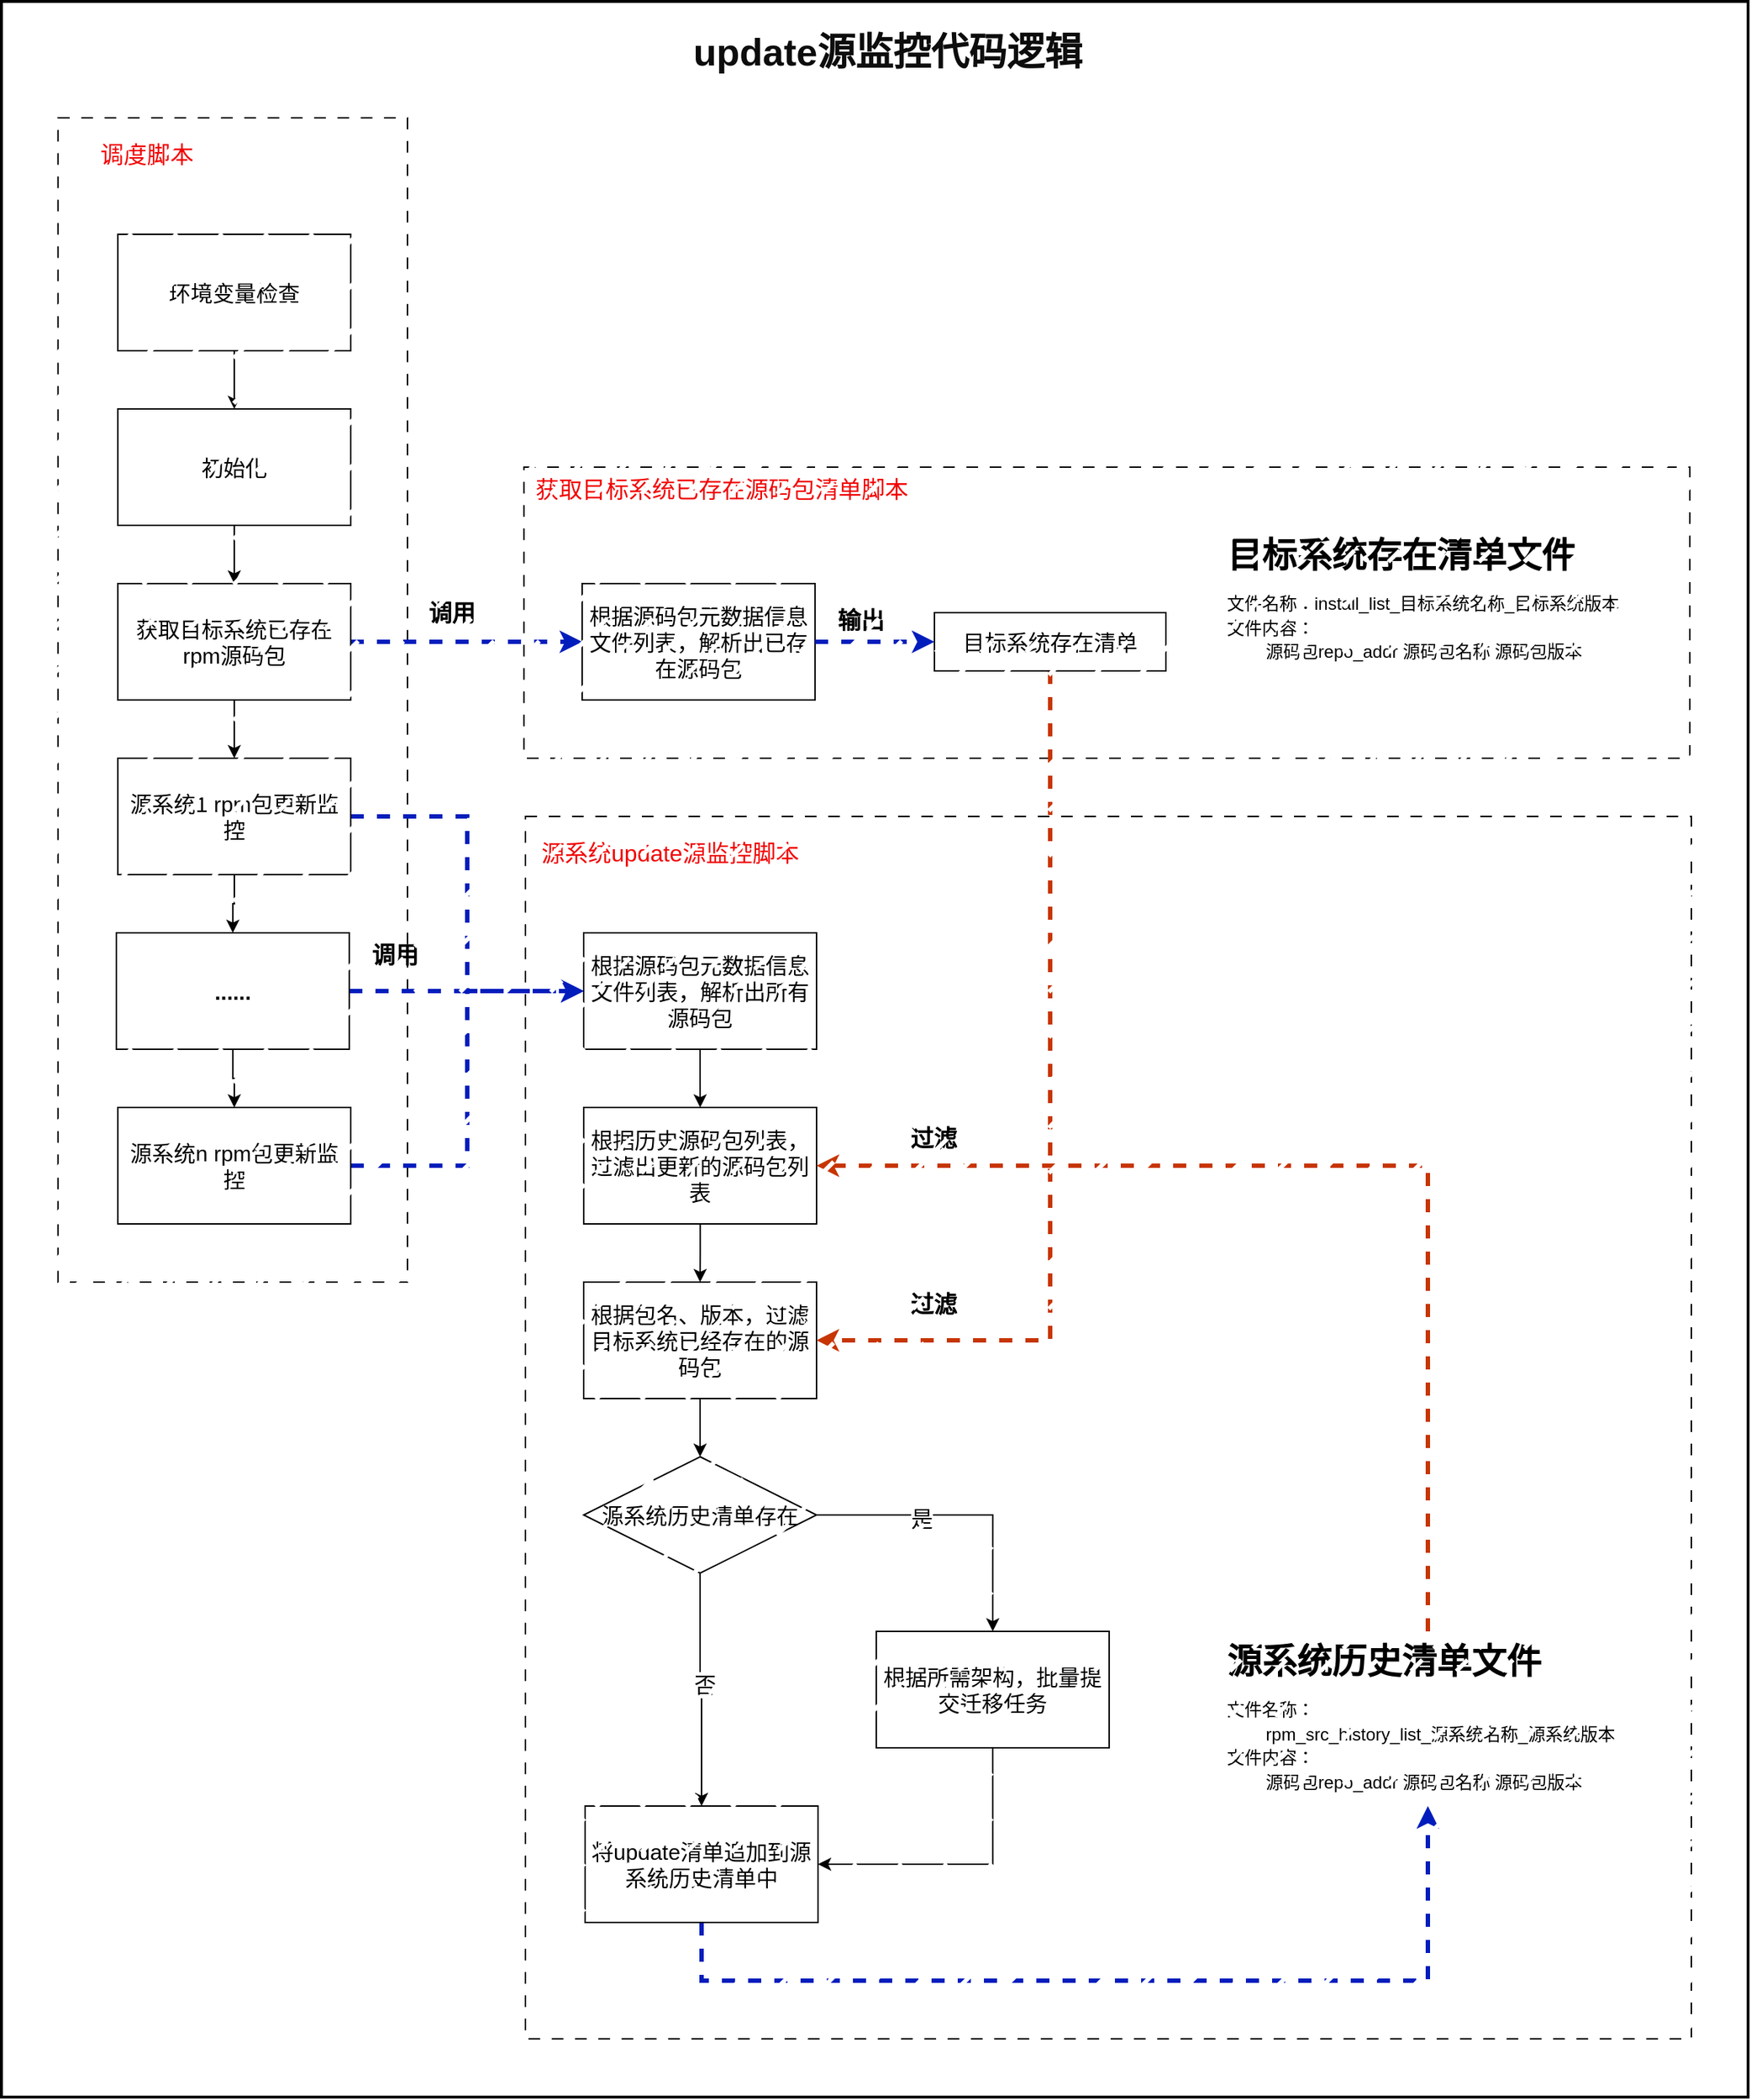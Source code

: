 <mxfile version="24.7.17">
  <diagram name="第 1 页" id="gQKwrbpdDcLALgzKd0WU">
    <mxGraphModel dx="7687" dy="453" grid="1" gridSize="10" guides="1" tooltips="1" connect="1" arrows="1" fold="1" page="1" pageScale="1" pageWidth="827" pageHeight="1169" math="0" shadow="0">
      <root>
        <mxCell id="0" />
        <mxCell id="1" parent="0" />
        <mxCell id="V7nIqocJNu07dlvDADYR-212" value="" style="rounded=0;whiteSpace=wrap;html=1;fillStyle=dashed;dashed=1;dashPattern=8 8;" parent="1" vertex="1">
          <mxGeometry x="200" y="4440" width="801.05" height="840" as="geometry" />
        </mxCell>
        <mxCell id="V7nIqocJNu07dlvDADYR-193" value="" style="rounded=0;whiteSpace=wrap;html=1;fillStyle=dashed;dashed=1;dashPattern=8 8;" parent="1" vertex="1">
          <mxGeometry x="198.95" y="4200" width="801.05" height="200" as="geometry" />
        </mxCell>
        <mxCell id="V7nIqocJNu07dlvDADYR-194" value="" style="rounded=0;whiteSpace=wrap;html=1;fillStyle=dashed;dashed=1;dashPattern=8 8;" parent="1" vertex="1">
          <mxGeometry x="-121.15" y="3960" width="240.1" height="800" as="geometry" />
        </mxCell>
        <mxCell id="V7nIqocJNu07dlvDADYR-183" style="edgeStyle=orthogonalEdgeStyle;rounded=0;orthogonalLoop=1;jettySize=auto;html=1;" parent="1" source="V7nIqocJNu07dlvDADYR-163" target="V7nIqocJNu07dlvDADYR-164" edge="1">
          <mxGeometry relative="1" as="geometry" />
        </mxCell>
        <mxCell id="V7nIqocJNu07dlvDADYR-163" value="环境变量检查" style="rounded=0;whiteSpace=wrap;html=1;fontSize=15;" parent="1" vertex="1">
          <mxGeometry x="-80.05" y="4040" width="160" height="80" as="geometry" />
        </mxCell>
        <mxCell id="V7nIqocJNu07dlvDADYR-184" style="edgeStyle=orthogonalEdgeStyle;rounded=0;orthogonalLoop=1;jettySize=auto;html=1;" parent="1" source="V7nIqocJNu07dlvDADYR-164" target="V7nIqocJNu07dlvDADYR-165" edge="1">
          <mxGeometry relative="1" as="geometry" />
        </mxCell>
        <mxCell id="V7nIqocJNu07dlvDADYR-164" value="初始化" style="rounded=0;whiteSpace=wrap;html=1;fontSize=15;" parent="1" vertex="1">
          <mxGeometry x="-80.05" y="4160" width="160" height="80" as="geometry" />
        </mxCell>
        <mxCell id="V7nIqocJNu07dlvDADYR-176" style="edgeStyle=orthogonalEdgeStyle;rounded=0;orthogonalLoop=1;jettySize=auto;html=1;entryX=0;entryY=0.5;entryDx=0;entryDy=0;dashed=1;strokeColor=#001DBC;strokeWidth=3;align=center;verticalAlign=middle;fontFamily=Helvetica;fontSize=11;fontColor=default;labelBackgroundColor=default;endArrow=classic;fillColor=#0050ef;" parent="1" source="V7nIqocJNu07dlvDADYR-165" target="V7nIqocJNu07dlvDADYR-169" edge="1">
          <mxGeometry relative="1" as="geometry" />
        </mxCell>
        <mxCell id="V7nIqocJNu07dlvDADYR-185" style="edgeStyle=orthogonalEdgeStyle;rounded=0;orthogonalLoop=1;jettySize=auto;html=1;entryX=0.5;entryY=0;entryDx=0;entryDy=0;" parent="1" source="V7nIqocJNu07dlvDADYR-165" target="V7nIqocJNu07dlvDADYR-166" edge="1">
          <mxGeometry relative="1" as="geometry" />
        </mxCell>
        <mxCell id="V7nIqocJNu07dlvDADYR-165" value="获取目标系统已存在rpm源码包" style="rounded=0;whiteSpace=wrap;html=1;fontSize=15;" parent="1" vertex="1">
          <mxGeometry x="-80.05" y="4280" width="160" height="80" as="geometry" />
        </mxCell>
        <mxCell id="V7nIqocJNu07dlvDADYR-186" style="edgeStyle=orthogonalEdgeStyle;rounded=0;orthogonalLoop=1;jettySize=auto;html=1;entryX=0.5;entryY=0;entryDx=0;entryDy=0;" parent="1" source="V7nIqocJNu07dlvDADYR-166" target="V7nIqocJNu07dlvDADYR-167" edge="1">
          <mxGeometry relative="1" as="geometry" />
        </mxCell>
        <mxCell id="V7nIqocJNu07dlvDADYR-189" style="edgeStyle=orthogonalEdgeStyle;rounded=0;orthogonalLoop=1;jettySize=auto;html=1;entryX=0;entryY=0.5;entryDx=0;entryDy=0;dashed=1;strokeColor=#001DBC;strokeWidth=3;align=center;verticalAlign=middle;fontFamily=Helvetica;fontSize=11;fontColor=default;labelBackgroundColor=default;endArrow=classic;fillColor=#0050ef;" parent="1" source="V7nIqocJNu07dlvDADYR-166" target="V7nIqocJNu07dlvDADYR-170" edge="1">
          <mxGeometry relative="1" as="geometry" />
        </mxCell>
        <mxCell id="V7nIqocJNu07dlvDADYR-166" value="源系统1 rpm包更新监控" style="rounded=0;whiteSpace=wrap;html=1;fontSize=15;" parent="1" vertex="1">
          <mxGeometry x="-80.05" y="4400" width="160" height="80" as="geometry" />
        </mxCell>
        <mxCell id="V7nIqocJNu07dlvDADYR-187" style="edgeStyle=orthogonalEdgeStyle;rounded=0;orthogonalLoop=1;jettySize=auto;html=1;entryX=0.5;entryY=0;entryDx=0;entryDy=0;" parent="1" source="V7nIqocJNu07dlvDADYR-167" target="V7nIqocJNu07dlvDADYR-168" edge="1">
          <mxGeometry relative="1" as="geometry" />
        </mxCell>
        <mxCell id="V7nIqocJNu07dlvDADYR-188" style="edgeStyle=orthogonalEdgeStyle;rounded=0;orthogonalLoop=1;jettySize=auto;html=1;entryX=0;entryY=0.5;entryDx=0;entryDy=0;dashed=1;strokeColor=#001DBC;strokeWidth=3;align=center;verticalAlign=middle;fontFamily=Helvetica;fontSize=11;fontColor=default;labelBackgroundColor=default;endArrow=classic;fillColor=#0050ef;" parent="1" source="V7nIqocJNu07dlvDADYR-167" target="V7nIqocJNu07dlvDADYR-170" edge="1">
          <mxGeometry relative="1" as="geometry" />
        </mxCell>
        <mxCell id="V7nIqocJNu07dlvDADYR-167" value="......" style="rounded=0;whiteSpace=wrap;html=1;fontSize=15;fontStyle=1" parent="1" vertex="1">
          <mxGeometry x="-81.05" y="4520" width="160" height="80" as="geometry" />
        </mxCell>
        <mxCell id="V7nIqocJNu07dlvDADYR-190" style="edgeStyle=orthogonalEdgeStyle;rounded=0;orthogonalLoop=1;jettySize=auto;html=1;entryX=0;entryY=0.5;entryDx=0;entryDy=0;dashed=1;strokeColor=#001DBC;strokeWidth=3;align=center;verticalAlign=middle;fontFamily=Helvetica;fontSize=11;fontColor=default;labelBackgroundColor=default;endArrow=classic;fillColor=#0050ef;" parent="1" source="V7nIqocJNu07dlvDADYR-168" target="V7nIqocJNu07dlvDADYR-170" edge="1">
          <mxGeometry relative="1" as="geometry" />
        </mxCell>
        <mxCell id="V7nIqocJNu07dlvDADYR-168" value="源系统n rpm包更新监控" style="rounded=0;whiteSpace=wrap;html=1;fontSize=15;" parent="1" vertex="1">
          <mxGeometry x="-80.05" y="4640" width="160" height="80" as="geometry" />
        </mxCell>
        <mxCell id="V7nIqocJNu07dlvDADYR-169" value="根据源码包元数据信息文件列表，解析出已存在源码包" style="rounded=0;whiteSpace=wrap;html=1;fontSize=15;" parent="1" vertex="1">
          <mxGeometry x="238.95" y="4280" width="160" height="80" as="geometry" />
        </mxCell>
        <mxCell id="V7nIqocJNu07dlvDADYR-177" style="edgeStyle=orthogonalEdgeStyle;rounded=0;orthogonalLoop=1;jettySize=auto;html=1;entryX=0.5;entryY=0;entryDx=0;entryDy=0;" parent="1" source="V7nIqocJNu07dlvDADYR-170" target="V7nIqocJNu07dlvDADYR-171" edge="1">
          <mxGeometry relative="1" as="geometry" />
        </mxCell>
        <mxCell id="V7nIqocJNu07dlvDADYR-170" value="根据源码包元数据信息文件列表，解析出所有源码包" style="rounded=0;whiteSpace=wrap;html=1;fontSize=15;" parent="1" vertex="1">
          <mxGeometry x="240.0" y="4520" width="160" height="80" as="geometry" />
        </mxCell>
        <mxCell id="V7nIqocJNu07dlvDADYR-178" style="edgeStyle=orthogonalEdgeStyle;rounded=0;orthogonalLoop=1;jettySize=auto;html=1;entryX=0.5;entryY=0;entryDx=0;entryDy=0;" parent="1" source="V7nIqocJNu07dlvDADYR-171" target="V7nIqocJNu07dlvDADYR-172" edge="1">
          <mxGeometry relative="1" as="geometry" />
        </mxCell>
        <mxCell id="V7nIqocJNu07dlvDADYR-171" value="根据历史源码包列表，过滤出更新的源码包列表" style="rounded=0;whiteSpace=wrap;html=1;fontSize=15;" parent="1" vertex="1">
          <mxGeometry x="240.05" y="4640" width="160" height="80" as="geometry" />
        </mxCell>
        <mxCell id="V7nIqocJNu07dlvDADYR-179" style="edgeStyle=orthogonalEdgeStyle;rounded=0;orthogonalLoop=1;jettySize=auto;html=1;entryX=0.5;entryY=0;entryDx=0;entryDy=0;" parent="1" source="V7nIqocJNu07dlvDADYR-172" target="V7nIqocJNu07dlvDADYR-173" edge="1">
          <mxGeometry relative="1" as="geometry" />
        </mxCell>
        <mxCell id="V7nIqocJNu07dlvDADYR-172" value="根据包名、版本，过滤目标系统已经存在的源码包" style="rounded=0;whiteSpace=wrap;html=1;fontSize=15;" parent="1" vertex="1">
          <mxGeometry x="240.0" y="4760" width="160" height="80" as="geometry" />
        </mxCell>
        <mxCell id="V7nIqocJNu07dlvDADYR-180" style="edgeStyle=orthogonalEdgeStyle;rounded=0;orthogonalLoop=1;jettySize=auto;html=1;entryX=0.5;entryY=0;entryDx=0;entryDy=0;fontSize=15;" parent="1" source="V7nIqocJNu07dlvDADYR-173" target="V7nIqocJNu07dlvDADYR-174" edge="1">
          <mxGeometry relative="1" as="geometry" />
        </mxCell>
        <mxCell id="V7nIqocJNu07dlvDADYR-211" value="否" style="edgeLabel;html=1;align=center;verticalAlign=middle;resizable=0;points=[];fontSize=15;" parent="V7nIqocJNu07dlvDADYR-180" vertex="1" connectable="0">
          <mxGeometry x="-0.064" y="3" relative="1" as="geometry">
            <mxPoint as="offset" />
          </mxGeometry>
        </mxCell>
        <mxCell id="V7nIqocJNu07dlvDADYR-181" style="edgeStyle=orthogonalEdgeStyle;rounded=0;orthogonalLoop=1;jettySize=auto;html=1;entryX=0.5;entryY=0;entryDx=0;entryDy=0;fontSize=15;" parent="1" source="V7nIqocJNu07dlvDADYR-173" target="V7nIqocJNu07dlvDADYR-175" edge="1">
          <mxGeometry relative="1" as="geometry" />
        </mxCell>
        <mxCell id="V7nIqocJNu07dlvDADYR-209" value="是" style="edgeLabel;html=1;align=center;verticalAlign=middle;resizable=0;points=[];fontSize=15;" parent="V7nIqocJNu07dlvDADYR-181" vertex="1" connectable="0">
          <mxGeometry x="-0.291" y="-2" relative="1" as="geometry">
            <mxPoint as="offset" />
          </mxGeometry>
        </mxCell>
        <mxCell id="V7nIqocJNu07dlvDADYR-173" value="源系统历史清单存在" style="rhombus;whiteSpace=wrap;html=1;fontSize=15;" parent="1" vertex="1">
          <mxGeometry x="240" y="4880" width="160" height="80" as="geometry" />
        </mxCell>
        <mxCell id="V7nIqocJNu07dlvDADYR-205" style="edgeStyle=orthogonalEdgeStyle;rounded=0;orthogonalLoop=1;jettySize=auto;html=1;entryX=0.5;entryY=1;entryDx=0;entryDy=0;exitX=0.5;exitY=1;exitDx=0;exitDy=0;dashed=1;strokeColor=#001DBC;strokeWidth=3;align=center;verticalAlign=middle;fontFamily=Helvetica;fontSize=11;fontColor=default;labelBackgroundColor=default;endArrow=classic;fillColor=#0050ef;" parent="1" source="V7nIqocJNu07dlvDADYR-174" target="V7nIqocJNu07dlvDADYR-204" edge="1">
          <mxGeometry relative="1" as="geometry">
            <Array as="points">
              <mxPoint x="321" y="5240" />
              <mxPoint x="820" y="5240" />
            </Array>
          </mxGeometry>
        </mxCell>
        <mxCell id="V7nIqocJNu07dlvDADYR-174" value="将update清单追加到源系统历史清单中" style="rounded=0;whiteSpace=wrap;html=1;fontSize=15;" parent="1" vertex="1">
          <mxGeometry x="241.0" y="5120" width="160" height="80" as="geometry" />
        </mxCell>
        <mxCell id="V7nIqocJNu07dlvDADYR-182" style="edgeStyle=orthogonalEdgeStyle;rounded=0;orthogonalLoop=1;jettySize=auto;html=1;entryX=1;entryY=0.5;entryDx=0;entryDy=0;exitX=0.5;exitY=1;exitDx=0;exitDy=0;fontSize=15;" parent="1" source="V7nIqocJNu07dlvDADYR-175" target="V7nIqocJNu07dlvDADYR-174" edge="1">
          <mxGeometry relative="1" as="geometry" />
        </mxCell>
        <mxCell id="V7nIqocJNu07dlvDADYR-175" value="根据所需架构，批量提交迁移任务" style="rounded=0;whiteSpace=wrap;html=1;fontSize=15;" parent="1" vertex="1">
          <mxGeometry x="441.05" y="5000" width="160" height="80" as="geometry" />
        </mxCell>
        <mxCell id="V7nIqocJNu07dlvDADYR-191" value="调用" style="text;html=1;align=center;verticalAlign=middle;resizable=0;points=[];autosize=1;strokeColor=none;fillColor=none;fontSize=16;fontStyle=1" parent="1" vertex="1">
          <mxGeometry x="118.95" y="4285" width="60" height="30" as="geometry" />
        </mxCell>
        <mxCell id="V7nIqocJNu07dlvDADYR-192" value="调用" style="text;html=1;align=center;verticalAlign=middle;resizable=0;points=[];autosize=1;strokeColor=none;fillColor=none;fontSize=16;fontStyle=1" parent="1" vertex="1">
          <mxGeometry x="79.95" y="4520" width="60" height="30" as="geometry" />
        </mxCell>
        <mxCell id="V7nIqocJNu07dlvDADYR-197" style="edgeStyle=orthogonalEdgeStyle;rounded=0;orthogonalLoop=1;jettySize=auto;html=1;entryX=0;entryY=0.5;entryDx=0;entryDy=0;dashed=1;strokeColor=#001DBC;strokeWidth=3;align=center;verticalAlign=middle;fontFamily=Helvetica;fontSize=11;fontColor=default;labelBackgroundColor=default;endArrow=classic;fillColor=#0050ef;exitX=1;exitY=0.5;exitDx=0;exitDy=0;" parent="1" source="V7nIqocJNu07dlvDADYR-169" target="V7nIqocJNu07dlvDADYR-199" edge="1">
          <mxGeometry relative="1" as="geometry">
            <mxPoint x="495" y="4320" as="sourcePoint" />
          </mxGeometry>
        </mxCell>
        <mxCell id="V7nIqocJNu07dlvDADYR-202" style="edgeStyle=orthogonalEdgeStyle;rounded=0;orthogonalLoop=1;jettySize=auto;html=1;entryX=1;entryY=0.5;entryDx=0;entryDy=0;exitX=0.5;exitY=1;exitDx=0;exitDy=0;dashed=1;strokeColor=#C73500;strokeWidth=3;align=center;verticalAlign=middle;fontFamily=Helvetica;fontSize=11;fontColor=default;labelBackgroundColor=default;endArrow=classic;fillColor=#fa6800;" parent="1" source="V7nIqocJNu07dlvDADYR-199" target="V7nIqocJNu07dlvDADYR-172" edge="1">
          <mxGeometry relative="1" as="geometry" />
        </mxCell>
        <mxCell id="V7nIqocJNu07dlvDADYR-199" value="目标系统存在清单" style="rounded=0;whiteSpace=wrap;html=1;fontSize=15;" parent="1" vertex="1">
          <mxGeometry x="481.0" y="4300" width="159" height="40" as="geometry" />
        </mxCell>
        <mxCell id="V7nIqocJNu07dlvDADYR-200" value="输出" style="text;html=1;align=center;verticalAlign=middle;resizable=0;points=[];autosize=1;strokeColor=none;fillColor=none;fontSize=16;fontStyle=1" parent="1" vertex="1">
          <mxGeometry x="400.0" y="4290" width="60" height="30" as="geometry" />
        </mxCell>
        <mxCell id="V7nIqocJNu07dlvDADYR-201" value="&lt;h1 style=&quot;margin-top: 0px;&quot;&gt;目标系统存在清单文件&lt;/h1&gt;&lt;p style=&quot;line-height: 40%;&quot;&gt;文件名称：install_list_目标系统名称_目标系统版本&lt;/p&gt;&lt;p style=&quot;line-height: 40%;&quot;&gt;文件内容：&lt;/p&gt;&lt;p style=&quot;line-height: 40%;&quot;&gt;&lt;span style=&quot;white-space: pre;&quot;&gt;&#x9;&lt;/span&gt;源码包repo_addr 源码包名称 源码包版本&lt;br&gt;&lt;/p&gt;" style="text;html=1;whiteSpace=wrap;overflow=hidden;rounded=0;" parent="1" vertex="1">
          <mxGeometry x="680" y="4240" width="280" height="110" as="geometry" />
        </mxCell>
        <mxCell id="V7nIqocJNu07dlvDADYR-206" style="edgeStyle=orthogonalEdgeStyle;rounded=0;orthogonalLoop=1;jettySize=auto;html=1;entryX=1;entryY=0.5;entryDx=0;entryDy=0;exitX=0.5;exitY=0;exitDx=0;exitDy=0;dashed=1;strokeColor=#C73500;strokeWidth=3;align=center;verticalAlign=middle;fontFamily=Helvetica;fontSize=11;fontColor=default;labelBackgroundColor=default;endArrow=classic;fillColor=#fa6800;" parent="1" source="V7nIqocJNu07dlvDADYR-204" target="V7nIqocJNu07dlvDADYR-171" edge="1">
          <mxGeometry relative="1" as="geometry" />
        </mxCell>
        <mxCell id="V7nIqocJNu07dlvDADYR-204" value="&lt;h1 style=&quot;margin-top: 0px;&quot;&gt;源系统历史清单文件&lt;/h1&gt;&lt;p style=&quot;line-height: 40%;&quot;&gt;文件名称：&lt;/p&gt;&lt;p style=&quot;line-height: 40%;&quot;&gt;&lt;span style=&quot;white-space: pre;&quot;&gt;&#x9;&lt;/span&gt;rpm_src_history_list_源系统名称_源系统版本&lt;/p&gt;&lt;p style=&quot;line-height: 40%;&quot;&gt;文件内容：&lt;/p&gt;&lt;p style=&quot;line-height: 40%;&quot;&gt;&lt;span style=&quot;white-space: pre;&quot;&gt;&#x9;&lt;/span&gt;源码包repo_addr 源码包名称 源码包版本&lt;br&gt;&lt;/p&gt;" style="text;html=1;whiteSpace=wrap;overflow=hidden;rounded=0;" parent="1" vertex="1">
          <mxGeometry x="680" y="5000" width="280" height="120" as="geometry" />
        </mxCell>
        <mxCell id="V7nIqocJNu07dlvDADYR-207" value="过滤" style="text;html=1;align=center;verticalAlign=middle;resizable=0;points=[];autosize=1;strokeColor=none;fillColor=none;fontSize=16;fontStyle=1" parent="1" vertex="1">
          <mxGeometry x="450" y="4760" width="60" height="30" as="geometry" />
        </mxCell>
        <mxCell id="V7nIqocJNu07dlvDADYR-208" value="过滤" style="text;html=1;align=center;verticalAlign=middle;resizable=0;points=[];autosize=1;strokeColor=none;fillColor=none;fontSize=16;fontStyle=1" parent="1" vertex="1">
          <mxGeometry x="449.95" y="4646" width="60" height="30" as="geometry" />
        </mxCell>
        <mxCell id="V7nIqocJNu07dlvDADYR-213" value="获取目标系统已存在源码包清单脚本" style="text;html=1;align=center;verticalAlign=middle;whiteSpace=wrap;rounded=0;fontSize=16;fontColor=#f20202;" parent="1" vertex="1">
          <mxGeometry x="200" y="4200" width="270" height="30" as="geometry" />
        </mxCell>
        <mxCell id="V7nIqocJNu07dlvDADYR-214" value="调度脚本" style="text;html=1;align=center;verticalAlign=middle;whiteSpace=wrap;rounded=0;fontSize=16;fontColor=#f20202;" parent="1" vertex="1">
          <mxGeometry x="-110" y="3970" width="100" height="30" as="geometry" />
        </mxCell>
        <mxCell id="V7nIqocJNu07dlvDADYR-215" value="源系统update源监控脚本" style="text;html=1;align=center;verticalAlign=middle;whiteSpace=wrap;rounded=0;fontSize=16;fontColor=#f20202;" parent="1" vertex="1">
          <mxGeometry x="209" y="4450" width="181" height="30" as="geometry" />
        </mxCell>
        <mxCell id="V7nIqocJNu07dlvDADYR-216" value="" style="rounded=0;whiteSpace=wrap;html=1;fillStyle=dashed;strokeWidth=2;" parent="1" vertex="1">
          <mxGeometry x="-160" y="3880" width="1200" height="1440" as="geometry" />
        </mxCell>
        <mxCell id="V7nIqocJNu07dlvDADYR-217" value="update源监控代码逻辑" style="text;html=1;align=center;verticalAlign=middle;whiteSpace=wrap;rounded=0;fontSize=26;fontColor=#0d0d0d;fontStyle=1" parent="1" vertex="1">
          <mxGeometry x="238.95" y="3900" width="420" height="30" as="geometry" />
        </mxCell>
      </root>
    </mxGraphModel>
  </diagram>
</mxfile>

